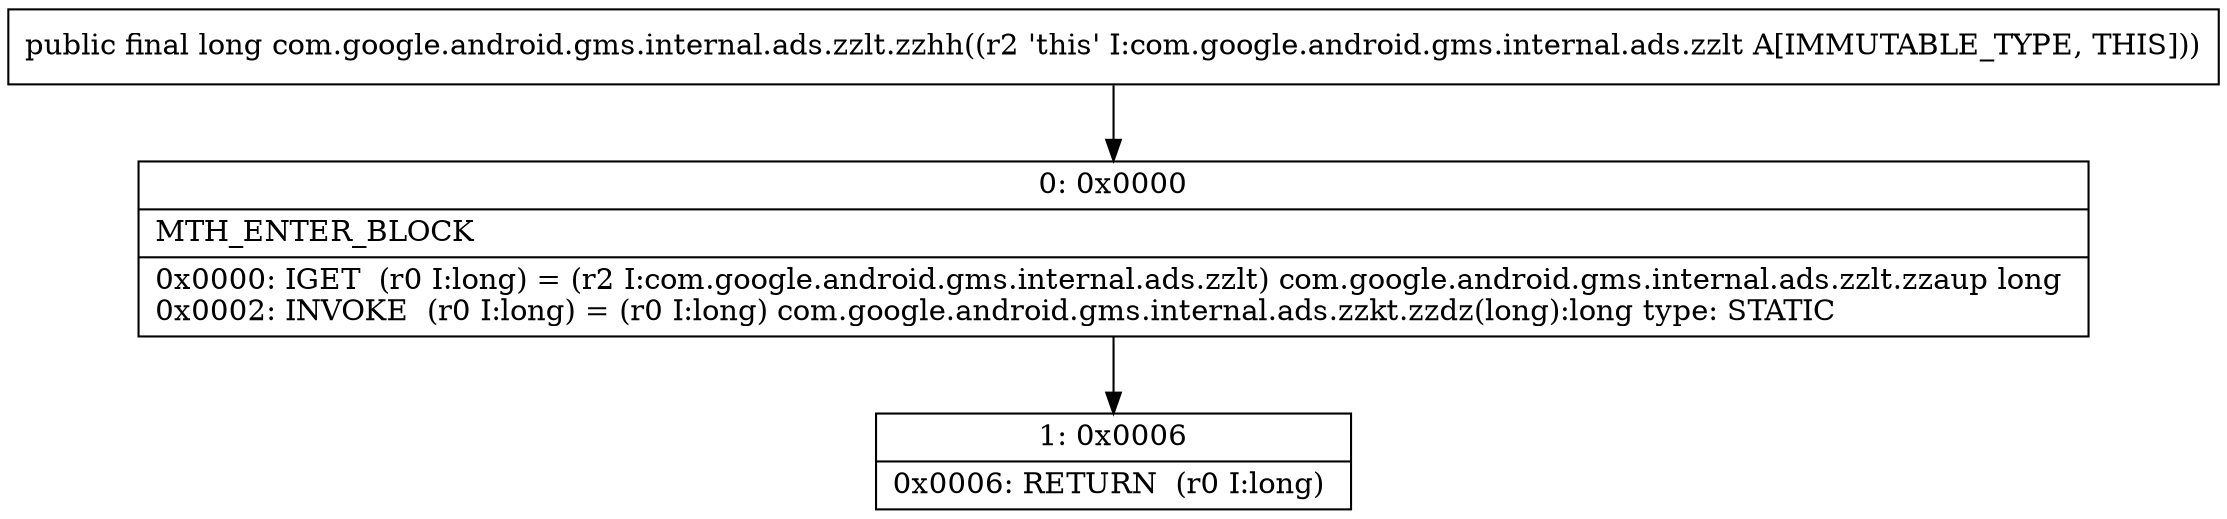 digraph "CFG forcom.google.android.gms.internal.ads.zzlt.zzhh()J" {
Node_0 [shape=record,label="{0\:\ 0x0000|MTH_ENTER_BLOCK\l|0x0000: IGET  (r0 I:long) = (r2 I:com.google.android.gms.internal.ads.zzlt) com.google.android.gms.internal.ads.zzlt.zzaup long \l0x0002: INVOKE  (r0 I:long) = (r0 I:long) com.google.android.gms.internal.ads.zzkt.zzdz(long):long type: STATIC \l}"];
Node_1 [shape=record,label="{1\:\ 0x0006|0x0006: RETURN  (r0 I:long) \l}"];
MethodNode[shape=record,label="{public final long com.google.android.gms.internal.ads.zzlt.zzhh((r2 'this' I:com.google.android.gms.internal.ads.zzlt A[IMMUTABLE_TYPE, THIS])) }"];
MethodNode -> Node_0;
Node_0 -> Node_1;
}

